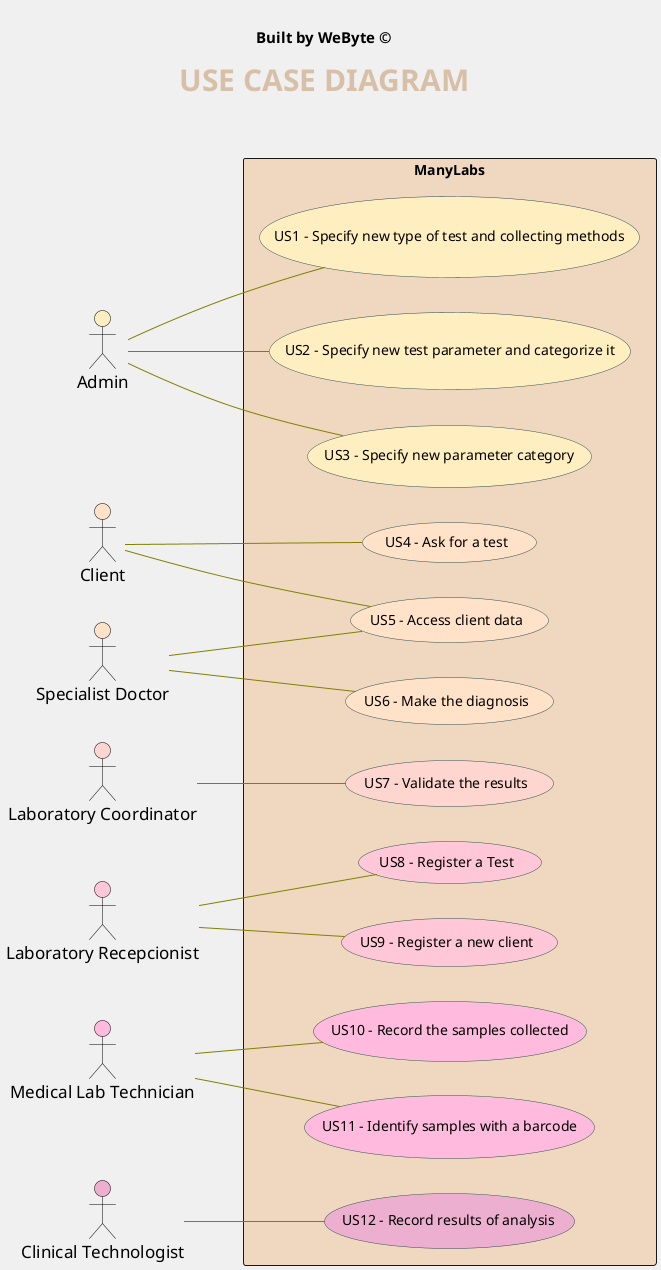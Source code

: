@startuml
'https://plantuml.com/use-case-diagram

' ======= layout =========
skinparam backgroundColor #F0F0F0
skinparam titleBorderRoundCorner 15
skinparam titleFontSize 30

skinparam titleFontName Arial Black
skinparam titleFontColor #D8C0A8

skinparam sequence {
ArrowColor Black
ActorBorderColor Black
LifeLineBorderColor blue
LifeLineBackgroundColor #A9DCDF

ActorFontColor Black
ActorFontSize 17
ActorFontName Arial
}

skinparam usecase {
BackgroundColor DarkSeaGreen
BorderColor DarkSlateGray

BackgroundColor<< Main >> YellowGreen
BorderColor<< Main >> YellowGreen

ArrowColor Olive
}

' ======= title =========
center header


<font color=Black size=15><b>Built by WeByte ©</font>
endheader
title <b>USE CASE DIAGRAM\n

' ======= the actors =========

actor :Admin: as Admin #FFEFC0
actor :Client: as Client #FFE2C8
actor :Specialist Doctor: as Specialist_Doctor #FFE2C8
actor :Laboratory Coordinator: as Laboratory_Coordinator #FFD5CF
actor :Laboratory Recepcionist: as Laboratory_Recepcionist #FFC7D7
actor :Medical Lab Technician: as Medical_Lab_Technician #FFBADE
actor :Clinical Technologist: as Clinical_Technologist #edafd0

rectangle "ManyLabs" #F0D8C0 {

    left to right direction

    ' ====== the use cases =========
    (US6 - Make the diagnosis) as (Make the diagnosis) #FFE2C8

    (US5 - Access client data) as (Access client data) #FFE2C8
    (US4 - Ask for a test) as (Ask for a test) #FFE2C8

    (US8 - Register a Test) as (Register a Test) #FFC7D7
    (US9 - Register a new client) as (Register a new client) #FFC7D7

    (US10 - Record the samples collected) as (Record the samples collected) #FFBADE
    (US11 - Identify samples with a barcode) as (Identify samples with a barcode) #FFBADE

    (US12 - Record results of analysis) as (Record results of analysis) #edafd0

    (US7 - Validate the results) as (Validate the results) #FFD5CF

    (US1 - Specify new type of test and collecting methods) as (Specify new type of test and collecting methods) #FFEFC0
    (US2 - Specify new test parameter and categorize it) as (Specify new test parameter and categorize it) #FFEFC0
    (US3 - Specify new parameter category) as (Specify new parameter category) #FFEFC0

    ' ====== the use case links =========

    Laboratory_Recepcionist -- (Register a Test)
    Laboratory_Recepcionist -- (Register a new client)
    Medical_Lab_Technician -- (Record the samples collected)
    Medical_Lab_Technician -- (Identify samples with a barcode)
    Clinical_Technologist -- (Record results of analysis)
    Laboratory_Coordinator -- (Validate the results)

    Client -- (Ask for a test)
    Client -- (Access client data)

    Admin -- (Specify new parameter category)
    Admin -- (Specify new test parameter and categorize it)
    Admin -- (Specify new type of test and collecting methods)

    Specialist_Doctor -- (Access client data)
    Specialist_Doctor -- (Make the diagnosis)
}


@enduml